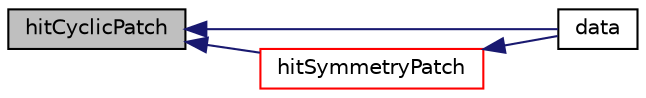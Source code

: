 digraph "hitCyclicPatch"
{
  bgcolor="transparent";
  edge [fontname="Helvetica",fontsize="10",labelfontname="Helvetica",labelfontsize="10"];
  node [fontname="Helvetica",fontsize="10",shape=record];
  rankdir="LR";
  Node219 [label="hitCyclicPatch",height=0.2,width=0.4,color="black", fillcolor="grey75", style="filled", fontcolor="black"];
  Node219 -> Node220 [dir="back",color="midnightblue",fontsize="10",style="solid",fontname="Helvetica"];
  Node220 [label="data",height=0.2,width=0.4,color="black",URL="$a24221.html#ad7f8023f823553543ca50bd5d11b877b",tooltip="Transported label. "];
  Node219 -> Node221 [dir="back",color="midnightblue",fontsize="10",style="solid",fontname="Helvetica"];
  Node221 [label="hitSymmetryPatch",height=0.2,width=0.4,color="red",URL="$a24221.html#af4f75b6ee8912c50cb421e9ec59410dc",tooltip="Overridable function to handle the particle hitting a. "];
  Node221 -> Node220 [dir="back",color="midnightblue",fontsize="10",style="solid",fontname="Helvetica"];
}
